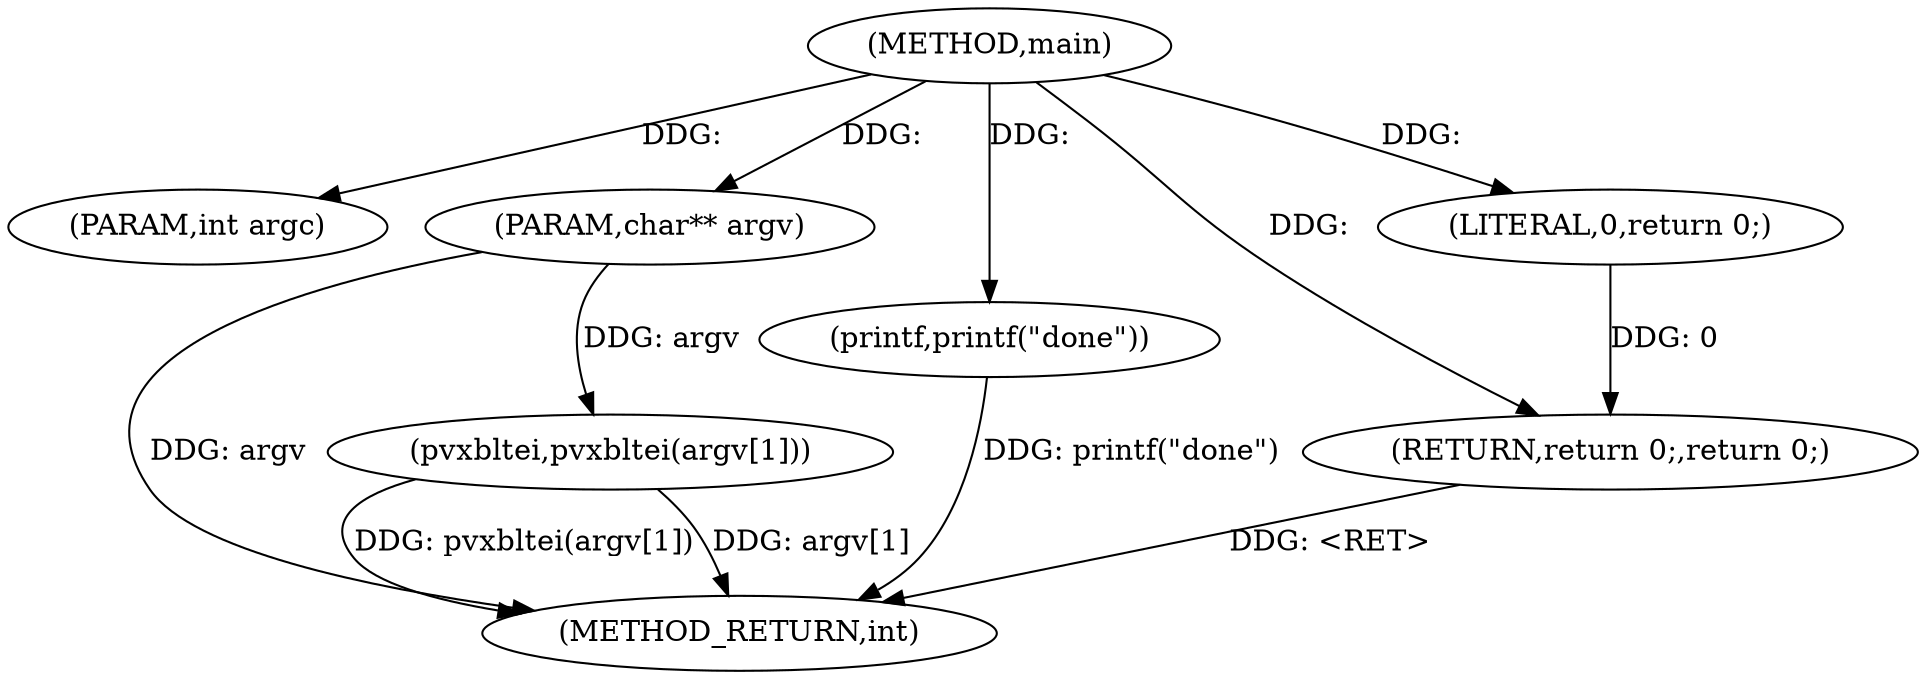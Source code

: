 digraph main {  
"4611686018427888497" [label = "(METHOD,main)" ]
"4611686018427888509" [label = "(METHOD_RETURN,int)" ]
"4611686018427888498" [label = "(PARAM,int argc)" ]
"4611686018427888499" [label = "(PARAM,char** argv)" ]
"4611686018427888501" [label = "(pvxbltei,pvxbltei(argv[1]))" ]
"4611686018427888505" [label = "(printf,printf(\"done\"))" ]
"4611686018427888507" [label = "(RETURN,return 0;,return 0;)" ]
"4611686018427888508" [label = "(LITERAL,0,return 0;)" ]
  "4611686018427888507" -> "4611686018427888509"  [ label = "DDG: <RET>"] 
  "4611686018427888505" -> "4611686018427888509"  [ label = "DDG: printf(\"done\")"] 
  "4611686018427888501" -> "4611686018427888509"  [ label = "DDG: pvxbltei(argv[1])"] 
  "4611686018427888501" -> "4611686018427888509"  [ label = "DDG: argv[1]"] 
  "4611686018427888499" -> "4611686018427888509"  [ label = "DDG: argv"] 
  "4611686018427888497" -> "4611686018427888498"  [ label = "DDG: "] 
  "4611686018427888497" -> "4611686018427888499"  [ label = "DDG: "] 
  "4611686018427888499" -> "4611686018427888501"  [ label = "DDG: argv"] 
  "4611686018427888497" -> "4611686018427888505"  [ label = "DDG: "] 
  "4611686018427888508" -> "4611686018427888507"  [ label = "DDG: 0"] 
  "4611686018427888497" -> "4611686018427888507"  [ label = "DDG: "] 
  "4611686018427888497" -> "4611686018427888508"  [ label = "DDG: "] 
}
